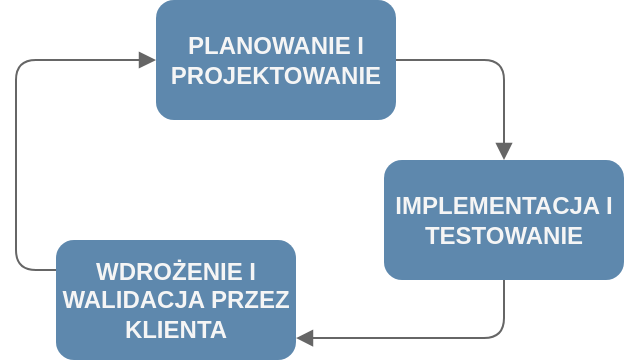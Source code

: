 <mxfile version="15.8.5" type="device"><diagram id="EJ608qUtqGQkngK3u9mG" name="Page-1"><mxGraphModel dx="982" dy="539" grid="1" gridSize="10" guides="1" tooltips="1" connect="1" arrows="1" fold="1" page="1" pageScale="1" pageWidth="827" pageHeight="1169" math="0" shadow="0"><root><mxCell id="0"/><mxCell id="1" parent="0"/><mxCell id="uLIvfATPbA3nCsLiW2hI-1" style="edgeStyle=orthogonalEdgeStyle;rounded=1;orthogonalLoop=1;jettySize=auto;html=1;fontColor=#AEB87B;strokeColor=#666666;endArrow=block;endFill=1;entryX=0.5;entryY=0;entryDx=0;entryDy=0;" edge="1" parent="1" source="uLIvfATPbA3nCsLiW2hI-2" target="uLIvfATPbA3nCsLiW2hI-4"><mxGeometry relative="1" as="geometry"><mxPoint x="414" y="310" as="targetPoint"/><Array as="points"><mxPoint x="414" y="290"/></Array></mxGeometry></mxCell><mxCell id="uLIvfATPbA3nCsLiW2hI-2" value="&lt;b&gt;PLANOWANIE I PROJEKTOWANIE&lt;/b&gt;" style="rounded=1;whiteSpace=wrap;html=1;strokeColor=none;fillColor=#5E88AD;glass=0;fontColor=#F5F5F5;" vertex="1" parent="1"><mxGeometry x="240" y="260" width="120" height="60" as="geometry"/></mxCell><mxCell id="uLIvfATPbA3nCsLiW2hI-4" value="&lt;b&gt;IMPLEMENTACJA I TESTOWANIE&lt;/b&gt;" style="rounded=1;whiteSpace=wrap;html=1;strokeColor=none;fillColor=#5E88AD;glass=0;fontColor=#F5F5F5;" vertex="1" parent="1"><mxGeometry x="354" y="340" width="120" height="60" as="geometry"/></mxCell><mxCell id="uLIvfATPbA3nCsLiW2hI-5" value="&lt;b&gt;WDROŻENIE I WALIDACJA PRZEZ KLIENTA&lt;/b&gt;" style="rounded=1;whiteSpace=wrap;html=1;strokeColor=none;fillColor=#5E88AD;glass=0;fontColor=#F5F5F5;" vertex="1" parent="1"><mxGeometry x="190" y="380" width="120" height="60" as="geometry"/></mxCell><mxCell id="uLIvfATPbA3nCsLiW2hI-6" style="edgeStyle=orthogonalEdgeStyle;rounded=1;orthogonalLoop=1;jettySize=auto;html=1;fontColor=#AEB87B;strokeColor=#666666;endArrow=block;endFill=1;exitX=0.5;exitY=1;exitDx=0;exitDy=0;entryX=1;entryY=0.817;entryDx=0;entryDy=0;entryPerimeter=0;" edge="1" parent="1" source="uLIvfATPbA3nCsLiW2hI-4" target="uLIvfATPbA3nCsLiW2hI-5"><mxGeometry relative="1" as="geometry"><mxPoint x="360" y="429" as="targetPoint"/><Array as="points"><mxPoint x="414" y="429"/></Array><mxPoint x="370" y="300" as="sourcePoint"/></mxGeometry></mxCell><mxCell id="uLIvfATPbA3nCsLiW2hI-7" style="edgeStyle=orthogonalEdgeStyle;rounded=1;orthogonalLoop=1;jettySize=auto;html=1;fontColor=#AEB87B;strokeColor=#666666;endArrow=block;endFill=1;exitX=0;exitY=0.25;exitDx=0;exitDy=0;entryX=0;entryY=0.5;entryDx=0;entryDy=0;" edge="1" parent="1" source="uLIvfATPbA3nCsLiW2hI-5" target="uLIvfATPbA3nCsLiW2hI-2"><mxGeometry relative="1" as="geometry"><mxPoint x="230" y="469.02" as="targetPoint"/><Array as="points"><mxPoint x="170" y="395"/><mxPoint x="170" y="290"/></Array><mxPoint x="334" y="440" as="sourcePoint"/></mxGeometry></mxCell></root></mxGraphModel></diagram></mxfile>